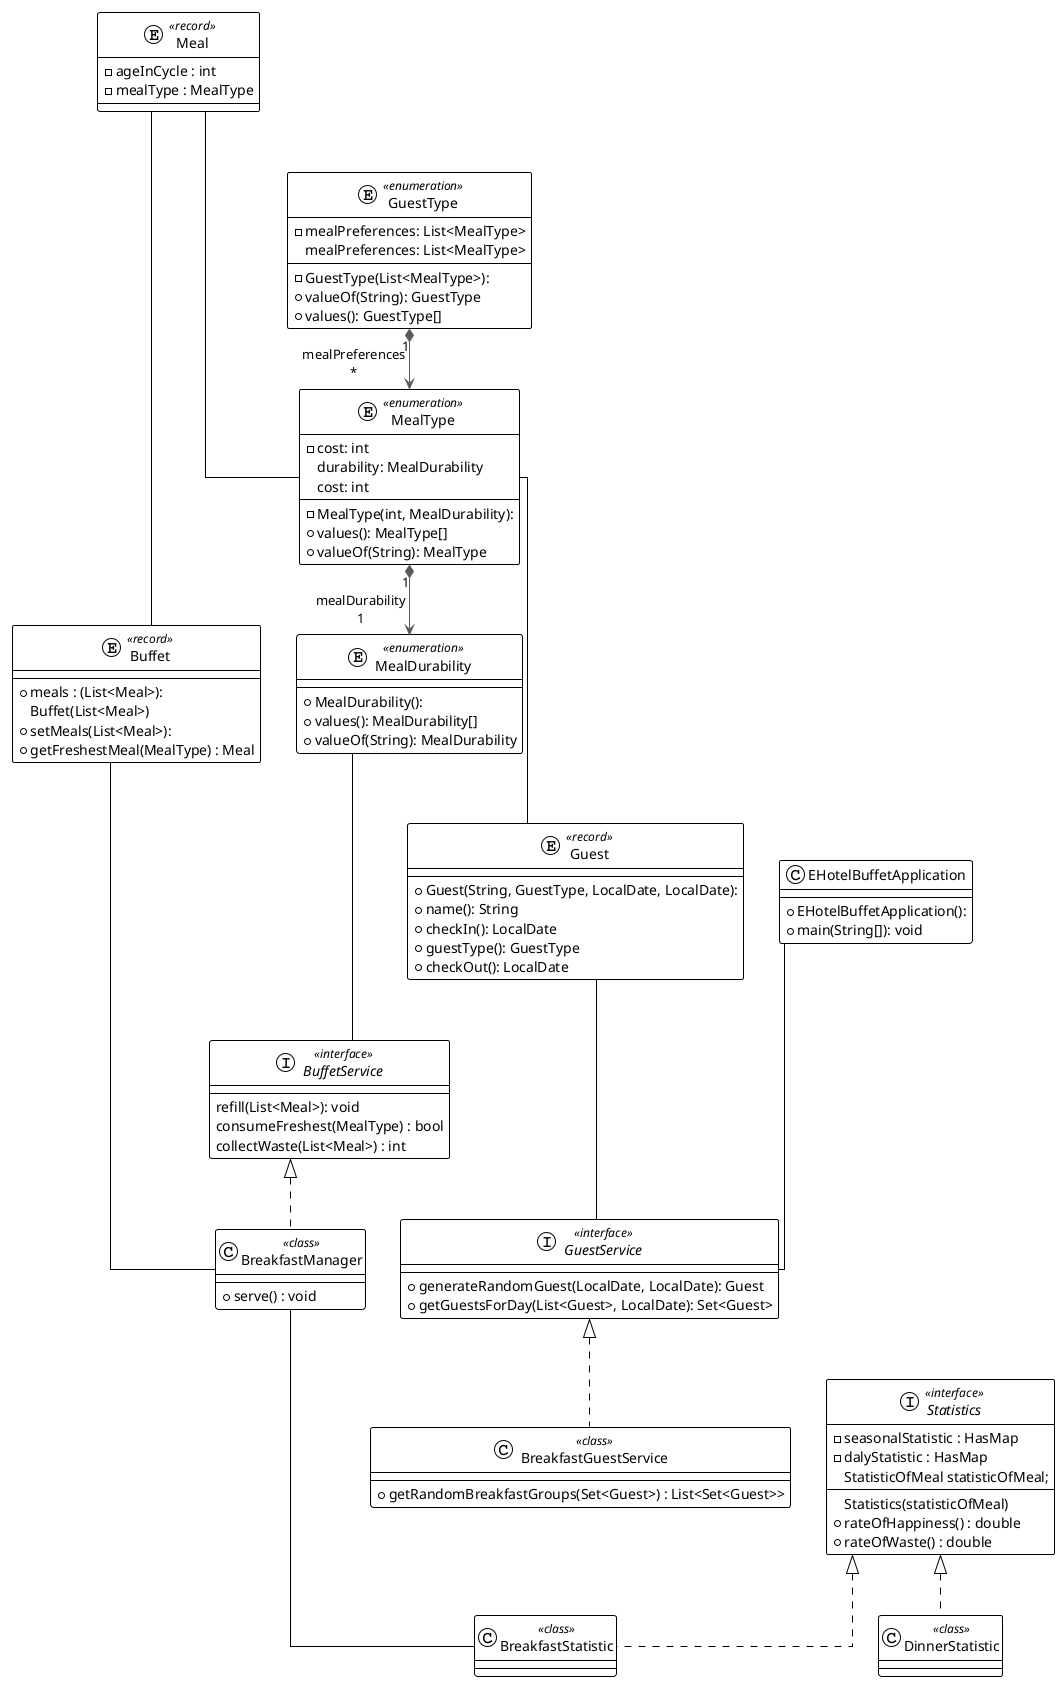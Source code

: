 @startuml

!theme plain
top to bottom direction
skinparam linetype ortho

entity Meal <<record>> {
- ageInCycle : int
- mealType : MealType
}

entity Buffet << record >> {
+ meals : (List<Meal>):
   Buffet(List<Meal>)
  + setMeals(List<Meal>):
  + getFreshestMeal(MealType) : Meal
}
interface BuffetService << interface >>{
refill(List<Meal>): void
consumeFreshest(MealType) : bool
collectWaste(List<Meal>) : int
}

class EHotelBuffetApplication {
  + EHotelBuffetApplication():
  + main(String[]): void
}
class BreakfastStatistic << class >> implements Statistics {

}
class DinnerStatistic << class >> implements Statistics {

}
interface Statistics << interface >> {
- seasonalStatistic : HasMap
- dalyStatistic : HasMap
    StatisticOfMeal statisticOfMeal;
    Statistics(statisticOfMeal)
+ rateOfHappiness() : double
+ rateOfWaste() : double
}
class BreakfastManager << class >> implements BuffetService {
 + serve() : void

}
entity Guest << record >> {
  + Guest(String, GuestType, LocalDate, LocalDate):
  + name(): String
  + checkIn(): LocalDate
  + guestType(): GuestType
  + checkOut(): LocalDate
}
class BreakfastGuestService << class >> implements GuestService{
+ getRandomBreakfastGroups(Set<Guest>) : List<Set<Guest>>
}
interface GuestService << interface >> {
  + generateRandomGuest(LocalDate, LocalDate): Guest
  + getGuestsForDay(List<Guest>, LocalDate): Set<Guest>
}
enum GuestType << enumeration >> {
  - GuestType(List<MealType>):
  - mealPreferences: List<MealType>
  + valueOf(String): GuestType
  + values(): GuestType[]
   mealPreferences: List<MealType>
}
enum MealDurability << enumeration >> {
  + MealDurability():
  + values(): MealDurability[]
  + valueOf(String): MealDurability
}
enum MealType << enumeration >> {
  - MealType(int, MealDurability):
  - cost: int
  + values(): MealType[]
  + valueOf(String): MealType
   durability: MealDurability
   cost: int
}
Meal --- Buffet
Meal --- MealType
Buffet --- BreakfastManager
EHotelBuffetApplication --- GuestService
Guest --- GuestService
MealType --- Guest
MealDurability --- BuffetService
BreakfastManager --- BreakfastStatistic

GuestType               "1" *-[#595959,plain]-> "mealPreferences\n*" MealType
MealType                "1" *-[#595959,plain]-> "mealDurability\n1" MealDurability

@enduml
